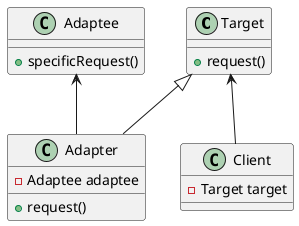 @startuml
'https://plantuml.com/class-diagram

class Target
class Adapter
class Adaptee
class Client


Target <|-- Adapter
Adaptee <-- Adapter
Target <-- Client

class Target {
+request()
}

class Adapter {
-Adaptee adaptee
+request()
}

class Adaptee {
+specificRequest()
}

class Client {
-Target target
}

@enduml